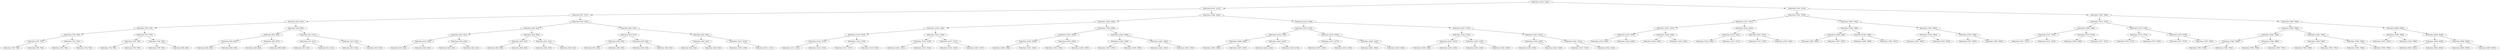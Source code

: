 digraph G{
1022130643 [label="Node{data=[3343, 3343]}"]
1022130643 -> 1689717017
1689717017 [label="Node{data=[1012, 1012]}"]
1689717017 -> 1311884268
1311884268 [label="Node{data=[817, 817]}"]
1311884268 -> 827843776
827843776 [label="Node{data=[801, 801]}"]
827843776 -> 1856643544
1856643544 [label="Node{data=[793, 793]}"]
1856643544 -> 847839957
847839957 [label="Node{data=[789, 789]}"]
847839957 -> 1927776715
1927776715 [label="Node{data=[787, 787]}"]
1927776715 -> 2081952435
2081952435 [label="Node{data=[786, 786]}"]
1927776715 -> 1124288521
1124288521 [label="Node{data=[788, 788]}"]
847839957 -> 971404566
971404566 [label="Node{data=[791, 791]}"]
971404566 -> 1996556848
1996556848 [label="Node{data=[790, 790]}"]
971404566 -> 1269826537
1269826537 [label="Node{data=[792, 792]}"]
1856643544 -> 313149846
313149846 [label="Node{data=[797, 797]}"]
313149846 -> 418299920
418299920 [label="Node{data=[795, 795]}"]
418299920 -> 1740708279
1740708279 [label="Node{data=[794, 794]}"]
418299920 -> 749072877
749072877 [label="Node{data=[796, 796]}"]
313149846 -> 1812200214
1812200214 [label="Node{data=[799, 799]}"]
1812200214 -> 42158278
42158278 [label="Node{data=[798, 798]}"]
1812200214 -> 1843459456
1843459456 [label="Node{data=[800, 800]}"]
827843776 -> 1850301256
1850301256 [label="Node{data=[809, 809]}"]
1850301256 -> 492947164
492947164 [label="Node{data=[805, 805]}"]
492947164 -> 87845070
87845070 [label="Node{data=[803, 803]}"]
87845070 -> 1872417052
1872417052 [label="Node{data=[802, 802]}"]
87845070 -> 1261257916
1261257916 [label="Node{data=[804, 804]}"]
492947164 -> 1491676195
1491676195 [label="Node{data=[807, 807]}"]
1491676195 -> 1047873000
1047873000 [label="Node{data=[806, 806]}"]
1491676195 -> 123629835
123629835 [label="Node{data=[808, 808]}"]
1850301256 -> 653774328
653774328 [label="Node{data=[813, 813]}"]
653774328 -> 929985841
929985841 [label="Node{data=[811, 811]}"]
929985841 -> 589311025
589311025 [label="Node{data=[810, 810]}"]
929985841 -> 1468192631
1468192631 [label="Node{data=[812, 812]}"]
653774328 -> 1333938290
1333938290 [label="Node{data=[815, 815]}"]
1333938290 -> 184642382
184642382 [label="Node{data=[814, 814]}"]
1333938290 -> 694329275
694329275 [label="Node{data=[816, 816]}"]
1311884268 -> 1746590863
1746590863 [label="Node{data=[833, 833]}"]
1746590863 -> 889640998
889640998 [label="Node{data=[825, 825]}"]
889640998 -> 903716563
903716563 [label="Node{data=[821, 821]}"]
903716563 -> 150950036
150950036 [label="Node{data=[819, 819]}"]
150950036 -> 910101408
910101408 [label="Node{data=[818, 818]}"]
150950036 -> 905650857
905650857 [label="Node{data=[820, 820]}"]
903716563 -> 1820920259
1820920259 [label="Node{data=[823, 823]}"]
1820920259 -> 503353142
503353142 [label="Node{data=[822, 822]}"]
1820920259 -> 1353512285
1353512285 [label="Node{data=[824, 824]}"]
889640998 -> 1018067851
1018067851 [label="Node{data=[829, 829]}"]
1018067851 -> 407747276
407747276 [label="Node{data=[827, 827]}"]
407747276 -> 45019084
45019084 [label="Node{data=[826, 826]}"]
407747276 -> 899675353
899675353 [label="Node{data=[828, 828]}"]
1018067851 -> 2049090498
2049090498 [label="Node{data=[831, 831]}"]
2049090498 -> 256703888
256703888 [label="Node{data=[830, 830]}"]
2049090498 -> 2062132026
2062132026 [label="Node{data=[832, 832]}"]
1746590863 -> 807053698
807053698 [label="Node{data=[841, 841]}"]
807053698 -> 1607020784
1607020784 [label="Node{data=[837, 837]}"]
1607020784 -> 922871524
922871524 [label="Node{data=[835, 835]}"]
922871524 -> 13001549
13001549 [label="Node{data=[834, 834]}"]
922871524 -> 1710591086
1710591086 [label="Node{data=[836, 836]}"]
1607020784 -> 1940749968
1940749968 [label="Node{data=[839, 839]}"]
1940749968 -> 1269006535
1269006535 [label="Node{data=[838, 838]}"]
1940749968 -> 2018270965
2018270965 [label="Node{data=[840, 840]}"]
807053698 -> 823343982
823343982 [label="Node{data=[845, 845]}"]
823343982 -> 693275170
693275170 [label="Node{data=[843, 843]}"]
693275170 -> 2124448375
2124448375 [label="Node{data=[842, 842]}"]
693275170 -> 1677840544
1677840544 [label="Node{data=[844, 844]}"]
823343982 -> 1289834245
1289834245 [label="Node{data=[1010, 1010]}"]
1289834245 -> 1910492961
1910492961 [label="Node{data=[1009, 1009]}"]
1289834245 -> 194402391
194402391 [label="Node{data=[1011, 1011]}"]
1689717017 -> 1643646293
1643646293 [label="Node{data=[1864, 1864]}"]
1643646293 -> 665317128
665317128 [label="Node{data=[1848, 1848]}"]
665317128 -> 672041498
672041498 [label="Node{data=[1020, 1020]}"]
672041498 -> 300104620
300104620 [label="Node{data=[1016, 1016]}"]
300104620 -> 810557024
810557024 [label="Node{data=[1014, 1014]}"]
810557024 -> 681015501
681015501 [label="Node{data=[1013, 1013]}"]
810557024 -> 1955948959
1955948959 [label="Node{data=[1015, 1015]}"]
300104620 -> 2082673402
2082673402 [label="Node{data=[1018, 1018]}"]
2082673402 -> 1286643712
1286643712 [label="Node{data=[1017, 1017]}"]
2082673402 -> 1609754699
1609754699 [label="Node{data=[1019, 1019]}"]
672041498 -> 7646139
7646139 [label="Node{data=[1024, 1024]}"]
7646139 -> 1688526221
1688526221 [label="Node{data=[1022, 1022]}"]
1688526221 -> 769507769
769507769 [label="Node{data=[1021, 1021]}"]
1688526221 -> 1705366777
1705366777 [label="Node{data=[1023, 1023]}"]
7646139 -> 1076462213
1076462213 [label="Node{data=[1817, 1817]}"]
1076462213 -> 35874744
35874744 [label="Node{data=[1025, 1025]}"]
1076462213 -> 1102097996
1102097996 [label="Node{data=[1847, 1847]}"]
665317128 -> 184133791
184133791 [label="Node{data=[1856, 1856]}"]
184133791 -> 105393903
105393903 [label="Node{data=[1852, 1852]}"]
105393903 -> 533698361
533698361 [label="Node{data=[1850, 1850]}"]
533698361 -> 1531545666
1531545666 [label="Node{data=[1849, 1849]}"]
533698361 -> 481525476
481525476 [label="Node{data=[1851, 1851]}"]
105393903 -> 1540031691
1540031691 [label="Node{data=[1854, 1854]}"]
1540031691 -> 945698516
945698516 [label="Node{data=[1853, 1853]}"]
1540031691 -> 801284613
801284613 [label="Node{data=[1855, 1855]}"]
184133791 -> 679587143
679587143 [label="Node{data=[1860, 1860]}"]
679587143 -> 737085888
737085888 [label="Node{data=[1858, 1858]}"]
737085888 -> 1657697023
1657697023 [label="Node{data=[1857, 1857]}"]
737085888 -> 1487287849
1487287849 [label="Node{data=[1859, 1859]}"]
679587143 -> 2112373743
2112373743 [label="Node{data=[1862, 1862]}"]
2112373743 -> 773518491
773518491 [label="Node{data=[1861, 1861]}"]
2112373743 -> 1070740013
1070740013 [label="Node{data=[1863, 1863]}"]
1643646293 -> 1454136448
1454136448 [label="Node{data=[3249, 3249]}"]
1454136448 -> 1776589441
1776589441 [label="Node{data=[2475, 2475]}"]
1776589441 -> 270734602
270734602 [label="Node{data=[2150, 2150]}"]
270734602 -> 1053695609
1053695609 [label="Node{data=[1866, 1866]}"]
1053695609 -> 179441020
179441020 [label="Node{data=[1865, 1865]}"]
1053695609 -> 1196404281
1196404281 [label="Node{data=[1867, 1867]}"]
270734602 -> 1330411679
1330411679 [label="Node{data=[2245, 2245]}"]
1330411679 -> 20945625
20945625 [label="Node{data=[2244, 2244]}"]
1330411679 -> 461155951
461155951 [label="Node{data=[2474, 2474]}"]
1776589441 -> 569959775
569959775 [label="Node{data=[2479, 2479]}"]
569959775 -> 224192895
224192895 [label="Node{data=[2477, 2477]}"]
224192895 -> 1883788127
1883788127 [label="Node{data=[2476, 2476]}"]
224192895 -> 238654703
238654703 [label="Node{data=[2478, 2478]}"]
569959775 -> 1745701482
1745701482 [label="Node{data=[3244, 3244]}"]
1745701482 -> 49299717
49299717 [label="Node{data=[2953, 2953]}"]
1745701482 -> 814753967
814753967 [label="Node{data=[3248, 3248]}"]
1454136448 -> 1917607102
1917607102 [label="Node{data=[3257, 3257]}"]
1917607102 -> 1880102535
1880102535 [label="Node{data=[3253, 3253]}"]
1880102535 -> 1894287849
1894287849 [label="Node{data=[3251, 3251]}"]
1894287849 -> 1099694603
1099694603 [label="Node{data=[3250, 3250]}"]
1894287849 -> 1362435880
1362435880 [label="Node{data=[3252, 3252]}"]
1880102535 -> 560041895
560041895 [label="Node{data=[3255, 3255]}"]
560041895 -> 368242083
368242083 [label="Node{data=[3254, 3254]}"]
560041895 -> 885991756
885991756 [label="Node{data=[3256, 3256]}"]
1917607102 -> 1299885218
1299885218 [label="Node{data=[3261, 3261]}"]
1299885218 -> 1615535645
1615535645 [label="Node{data=[3259, 3259]}"]
1615535645 -> 1649829954
1649829954 [label="Node{data=[3258, 3258]}"]
1615535645 -> 790538253
790538253 [label="Node{data=[3260, 3260]}"]
1299885218 -> 924393200
924393200 [label="Node{data=[3341, 3341]}"]
924393200 -> 253380088
253380088 [label="Node{data=[3327, 3327]}"]
924393200 -> 1591683105
1591683105 [label="Node{data=[3342, 3342]}"]
1022130643 -> 81505591
81505591 [label="Node{data=[7910, 7910]}"]
81505591 -> 2068499906
2068499906 [label="Node{data=[7855, 7855]}"]
2068499906 -> 648176342
648176342 [label="Node{data=[3351, 3351]}"]
648176342 -> 18601987
18601987 [label="Node{data=[3347, 3347]}"]
18601987 -> 1492156162
1492156162 [label="Node{data=[3345, 3345]}"]
1492156162 -> 1970900227
1970900227 [label="Node{data=[3344, 3344]}"]
1492156162 -> 1090057640
1090057640 [label="Node{data=[3346, 3346]}"]
18601987 -> 536671860
536671860 [label="Node{data=[3349, 3349]}"]
536671860 -> 1143968486
1143968486 [label="Node{data=[3348, 3348]}"]
536671860 -> 2097614581
2097614581 [label="Node{data=[3350, 3350]}"]
648176342 -> 2052452680
2052452680 [label="Node{data=[4223, 4223]}"]
2052452680 -> 48428832
48428832 [label="Node{data=[3353, 3353]}"]
48428832 -> 987950392
987950392 [label="Node{data=[3352, 3352]}"]
48428832 -> 2136419383
2136419383 [label="Node{data=[3371, 3371]}"]
2052452680 -> 719146276
719146276 [label="Node{data=[7853, 7853]}"]
719146276 -> 1066656936
1066656936 [label="Node{data=[7783, 7783]}"]
719146276 -> 313869647
313869647 [label="Node{data=[7854, 7854]}"]
2068499906 -> 1413871034
1413871034 [label="Node{data=[7902, 7902]}"]
1413871034 -> 338765435
338765435 [label="Node{data=[7898, 7898]}"]
338765435 -> 874981105
874981105 [label="Node{data=[7896, 7896]}"]
874981105 -> 209748487
209748487 [label="Node{data=[7895, 7895]}"]
874981105 -> 1997753864
1997753864 [label="Node{data=[7897, 7897]}"]
338765435 -> 1779219567
1779219567 [label="Node{data=[7900, 7900]}"]
1779219567 -> 1729171313
1729171313 [label="Node{data=[7899, 7899]}"]
1779219567 -> 1871259950
1871259950 [label="Node{data=[7901, 7901]}"]
1413871034 -> 34032089
34032089 [label="Node{data=[7906, 7906]}"]
34032089 -> 233271858
233271858 [label="Node{data=[7904, 7904]}"]
233271858 -> 1650626168
1650626168 [label="Node{data=[7903, 7903]}"]
233271858 -> 1149508419
1149508419 [label="Node{data=[7905, 7905]}"]
34032089 -> 2088098699
2088098699 [label="Node{data=[7908, 7908]}"]
2088098699 -> 1253396693
1253396693 [label="Node{data=[7907, 7907]}"]
2088098699 -> 1020397237
1020397237 [label="Node{data=[7909, 7909]}"]
81505591 -> 1491623023
1491623023 [label="Node{data=[7980, 7980]}"]
1491623023 -> 169049466
169049466 [label="Node{data=[7972, 7972]}"]
169049466 -> 1791014677
1791014677 [label="Node{data=[7968, 7968]}"]
1791014677 -> 1183572822
1183572822 [label="Node{data=[7912, 7912]}"]
1183572822 -> 1553646796
1553646796 [label="Node{data=[7911, 7911]}"]
1183572822 -> 1307810440
1307810440 [label="Node{data=[7913, 7913]}"]
1791014677 -> 577037372
577037372 [label="Node{data=[7970, 7970]}"]
577037372 -> 1005331061
1005331061 [label="Node{data=[7969, 7969]}"]
577037372 -> 836386144
836386144 [label="Node{data=[7971, 7971]}"]
169049466 -> 1621939721
1621939721 [label="Node{data=[7976, 7976]}"]
1621939721 -> 1710000932
1710000932 [label="Node{data=[7974, 7974]}"]
1710000932 -> 1061806694
1061806694 [label="Node{data=[7973, 7973]}"]
1710000932 -> 1595472338
1595472338 [label="Node{data=[7975, 7975]}"]
1621939721 -> 1501716646
1501716646 [label="Node{data=[7978, 7978]}"]
1501716646 -> 1488352537
1488352537 [label="Node{data=[7977, 7977]}"]
1501716646 -> 672982715
672982715 [label="Node{data=[7979, 7979]}"]
1491623023 -> 819092483
819092483 [label="Node{data=[7996, 7996]}"]
819092483 -> 2048888303
2048888303 [label="Node{data=[7988, 7988]}"]
2048888303 -> 292167944
292167944 [label="Node{data=[7984, 7984]}"]
292167944 -> 1586246816
1586246816 [label="Node{data=[7982, 7982]}"]
1586246816 -> 2082232630
2082232630 [label="Node{data=[7981, 7981]}"]
1586246816 -> 2062209967
2062209967 [label="Node{data=[7983, 7983]}"]
292167944 -> 986238875
986238875 [label="Node{data=[7986, 7986]}"]
986238875 -> 90096982
90096982 [label="Node{data=[7985, 7985]}"]
986238875 -> 454424866
454424866 [label="Node{data=[7987, 7987]}"]
2048888303 -> 936261188
936261188 [label="Node{data=[7992, 7992]}"]
936261188 -> 1267110705
1267110705 [label="Node{data=[7990, 7990]}"]
1267110705 -> 939625314
939625314 [label="Node{data=[7989, 7989]}"]
1267110705 -> 216644009
216644009 [label="Node{data=[7991, 7991]}"]
936261188 -> 1255395942
1255395942 [label="Node{data=[7994, 7994]}"]
1255395942 -> 892591894
892591894 [label="Node{data=[7993, 7993]}"]
1255395942 -> 22874185
22874185 [label="Node{data=[7995, 7995]}"]
819092483 -> 1077464378
1077464378 [label="Node{data=[8000, 8000]}"]
1077464378 -> 346847161
346847161 [label="Node{data=[7998, 7998]}"]
346847161 -> 1061998933
1061998933 [label="Node{data=[7997, 7997]}"]
346847161 -> 1446676917
1446676917 [label="Node{data=[7999, 7999]}"]
1077464378 -> 1349373781
1349373781 [label="Node{data=[8004, 8004]}"]
1349373781 -> 655059806
655059806 [label="Node{data=[8002, 8002]}"]
655059806 -> 2123681939
2123681939 [label="Node{data=[8001, 8001]}"]
655059806 -> 2086767061
2086767061 [label="Node{data=[8003, 8003]}"]
1349373781 -> 1112073835
1112073835 [label="Node{data=[8006, 8006]}"]
1112073835 -> 1046820071
1046820071 [label="Node{data=[8005, 8005]}"]
1112073835 -> 1722645488
1722645488 [label="Node{data=[8007, 8007]}"]
}